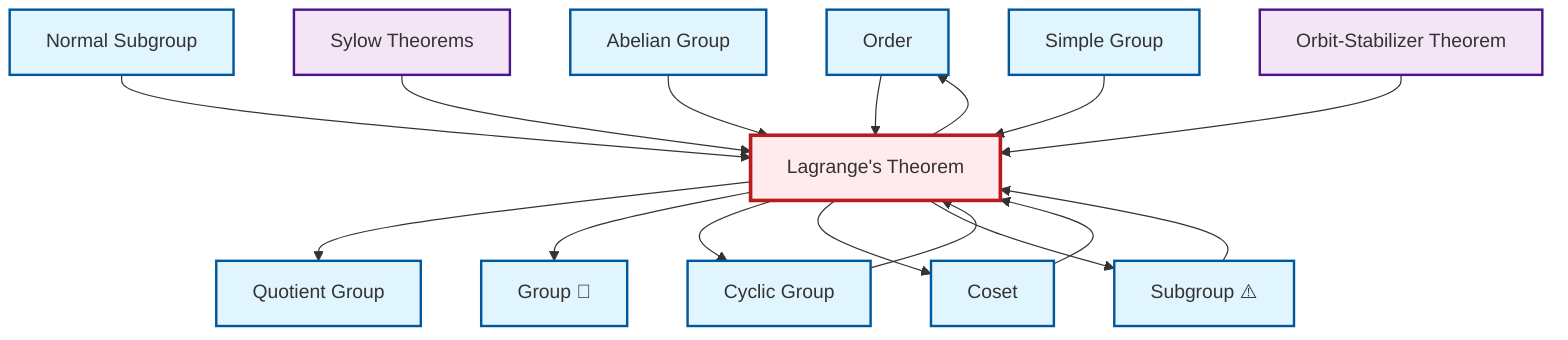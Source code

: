 graph TD
    classDef definition fill:#e1f5fe,stroke:#01579b,stroke-width:2px
    classDef theorem fill:#f3e5f5,stroke:#4a148c,stroke-width:2px
    classDef axiom fill:#fff3e0,stroke:#e65100,stroke-width:2px
    classDef example fill:#e8f5e9,stroke:#1b5e20,stroke-width:2px
    classDef current fill:#ffebee,stroke:#b71c1c,stroke-width:3px
    def-group["Group 📝"]:::definition
    def-order["Order"]:::definition
    thm-lagrange["Lagrange's Theorem"]:::theorem
    def-coset["Coset"]:::definition
    def-quotient-group["Quotient Group"]:::definition
    thm-orbit-stabilizer["Orbit-Stabilizer Theorem"]:::theorem
    def-abelian-group["Abelian Group"]:::definition
    thm-sylow["Sylow Theorems"]:::theorem
    def-cyclic-group["Cyclic Group"]:::definition
    def-subgroup["Subgroup ⚠️"]:::definition
    def-simple-group["Simple Group"]:::definition
    def-normal-subgroup["Normal Subgroup"]:::definition
    def-normal-subgroup --> thm-lagrange
    def-order --> thm-lagrange
    thm-lagrange --> def-quotient-group
    thm-lagrange --> def-group
    thm-sylow --> thm-lagrange
    def-abelian-group --> thm-lagrange
    thm-lagrange --> def-cyclic-group
    thm-lagrange --> def-order
    thm-lagrange --> def-coset
    thm-lagrange --> def-subgroup
    def-simple-group --> thm-lagrange
    def-coset --> thm-lagrange
    def-subgroup --> thm-lagrange
    thm-orbit-stabilizer --> thm-lagrange
    def-cyclic-group --> thm-lagrange
    class thm-lagrange current
